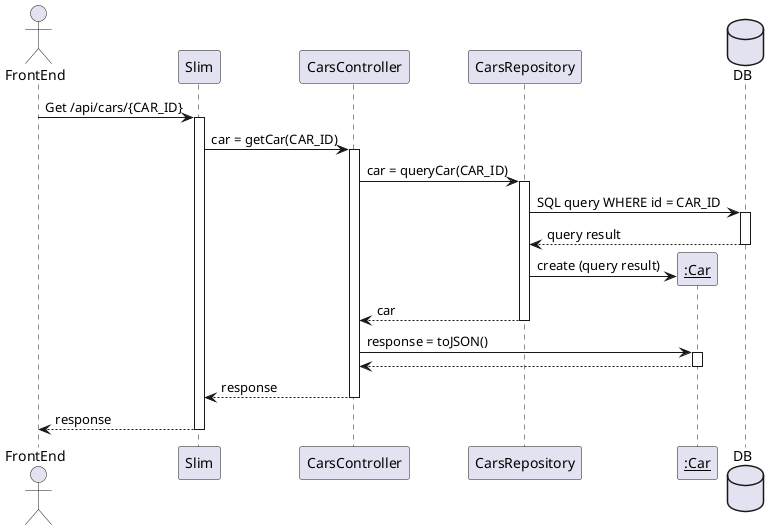 http://www.plantuml.com/plantuml/uml/RPC_QyCm44TtVOeZapC4xu6MD8xxfvIMEaD7ezf74JYMAvqBeVIxznmbKIHbyQ2xztvtGbvPaeR6NITaGzh0lT4zbNqh1ZvMZHfaJx3jr2uuAAIn1JSQtNLeabA5WxQATVkWDAlh9PVhUWRIJesYbIG_fKNOh8KuHSFYzf08ItX0WbmEAc_OclyMTrNzjFcRHbK_aj0DDdsOYOPYcY6uWIyahcIEdNissY6YsHTkSlPzZsZsrupnwX7FnisQBTlt5-U0ZyUoAa6rB7Kkh-BxuER5jIaSQz2E7OaMBv76u76EEDo9c3wsP9UMUTATtEPXUP-MxXfq-pWE67HlaLSa_RnzUyt2-vh0D2vEIlJ-XPm2GY9m7JePER_j5FEFQOLzot_3Fm00

@startuml
actor FrontEnd
participant Slim
participant CarsController
participant CarsRepository
participant "__:Car__" as Car
database DB

FrontEnd -> Slim : Get /api/cars/{CAR_ID}
activate Slim
Slim -> CarsController : car = getCar(CAR_ID)
activate CarsController
CarsController -> CarsRepository : car = queryCar(CAR_ID)
activate CarsRepository
CarsRepository -> DB : SQL query WHERE id = CAR_ID
activate DB
DB --> CarsRepository : query result
deactivate DB
create Car
CarsRepository -> Car : create (query result)
CarsRepository --> CarsController: car
deactivate CarsRepository
CarsController -> Car : response = toJSON()
activate Car
Car --> CarsController
deactivate Car
CarsController --> Slim : response
deactivate CarsController
Slim --> FrontEnd : response
deactivate Slim
@enduml
